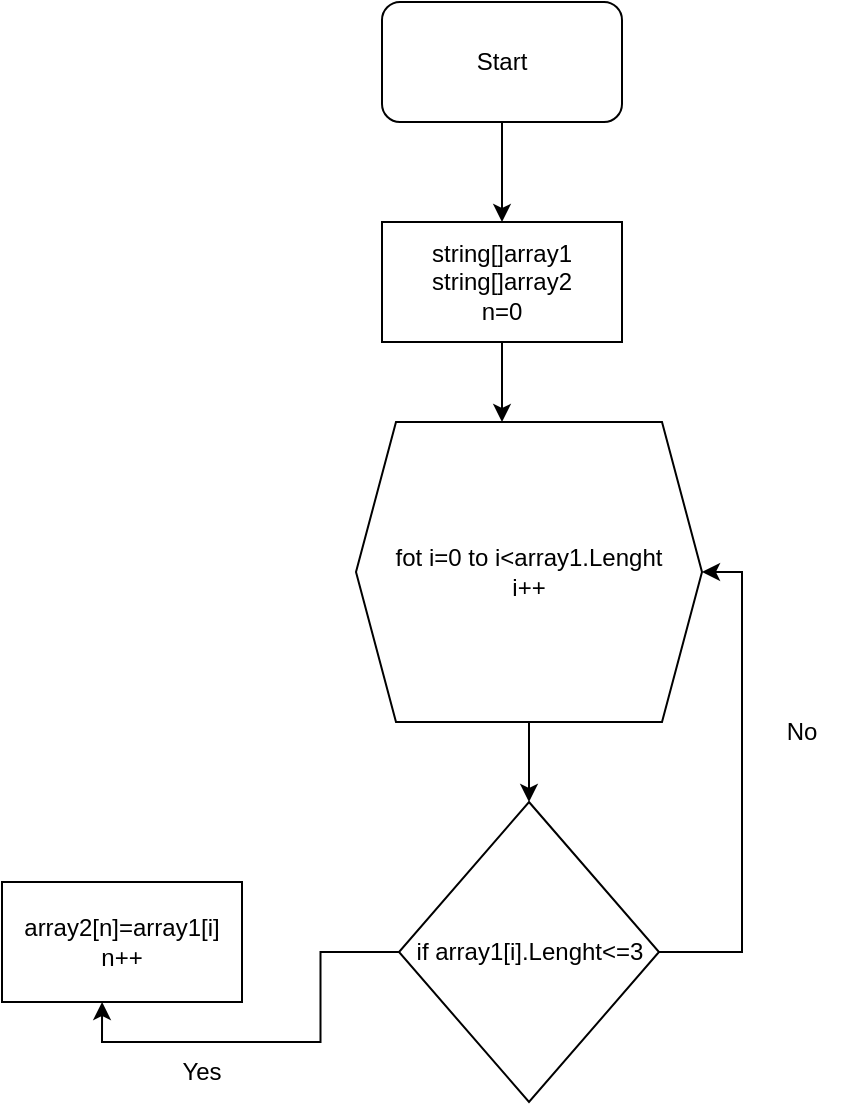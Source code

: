 <mxfile version="21.0.4" type="device"><diagram name="Страница 1" id="p3C4Tsi6wkNG9Cxx0son"><mxGraphModel dx="996" dy="581" grid="1" gridSize="10" guides="1" tooltips="1" connect="1" arrows="1" fold="1" page="1" pageScale="1" pageWidth="827" pageHeight="1169" math="0" shadow="0"><root><mxCell id="0"/><mxCell id="1" parent="0"/><mxCell id="tF3hQ6gPz6gJNMArfDES-3" value="" style="edgeStyle=orthogonalEdgeStyle;rounded=0;orthogonalLoop=1;jettySize=auto;html=1;" edge="1" parent="1" source="tF3hQ6gPz6gJNMArfDES-1" target="tF3hQ6gPz6gJNMArfDES-2"><mxGeometry relative="1" as="geometry"/></mxCell><mxCell id="tF3hQ6gPz6gJNMArfDES-1" value="Start" style="rounded=1;whiteSpace=wrap;html=1;" vertex="1" parent="1"><mxGeometry x="300" y="40" width="120" height="60" as="geometry"/></mxCell><mxCell id="tF3hQ6gPz6gJNMArfDES-5" value="" style="edgeStyle=orthogonalEdgeStyle;rounded=0;orthogonalLoop=1;jettySize=auto;html=1;" edge="1" parent="1" source="tF3hQ6gPz6gJNMArfDES-2"><mxGeometry relative="1" as="geometry"><mxPoint x="360" y="250" as="targetPoint"/></mxGeometry></mxCell><mxCell id="tF3hQ6gPz6gJNMArfDES-2" value="&lt;font&gt;string[]array1&lt;/font&gt;&lt;br&gt;&lt;font&gt;&lt;font&gt;string[]array2&lt;/font&gt;&lt;br&gt;&lt;/font&gt;&lt;font&gt;n=0&lt;/font&gt;" style="rounded=0;whiteSpace=wrap;html=1;" vertex="1" parent="1"><mxGeometry x="300" y="150" width="120" height="60" as="geometry"/></mxCell><mxCell id="tF3hQ6gPz6gJNMArfDES-8" value="" style="edgeStyle=orthogonalEdgeStyle;rounded=0;orthogonalLoop=1;jettySize=auto;html=1;" edge="1" parent="1" source="tF3hQ6gPz6gJNMArfDES-6" target="tF3hQ6gPz6gJNMArfDES-7"><mxGeometry relative="1" as="geometry"/></mxCell><mxCell id="tF3hQ6gPz6gJNMArfDES-6" value="&lt;font&gt;fot i=0 to i&amp;lt;array1.Lenght&lt;/font&gt;&lt;br&gt;&lt;font&gt;i++&lt;/font&gt;" style="shape=hexagon;perimeter=hexagonPerimeter2;whiteSpace=wrap;html=1;fixedSize=1;" vertex="1" parent="1"><mxGeometry x="287" y="250" width="173" height="150" as="geometry"/></mxCell><mxCell id="tF3hQ6gPz6gJNMArfDES-10" style="edgeStyle=orthogonalEdgeStyle;rounded=0;orthogonalLoop=1;jettySize=auto;html=1;entryX=0.417;entryY=1;entryDx=0;entryDy=0;entryPerimeter=0;" edge="1" parent="1" source="tF3hQ6gPz6gJNMArfDES-7" target="tF3hQ6gPz6gJNMArfDES-9"><mxGeometry relative="1" as="geometry"/></mxCell><mxCell id="tF3hQ6gPz6gJNMArfDES-12" style="edgeStyle=orthogonalEdgeStyle;rounded=0;orthogonalLoop=1;jettySize=auto;html=1;entryX=1;entryY=0.5;entryDx=0;entryDy=0;" edge="1" parent="1" source="tF3hQ6gPz6gJNMArfDES-7" target="tF3hQ6gPz6gJNMArfDES-6"><mxGeometry relative="1" as="geometry"><Array as="points"><mxPoint x="480" y="515"/><mxPoint x="480" y="325"/></Array></mxGeometry></mxCell><mxCell id="tF3hQ6gPz6gJNMArfDES-7" value="if array1[i].Lenght&amp;lt;=3" style="rhombus;whiteSpace=wrap;html=1;" vertex="1" parent="1"><mxGeometry x="308.5" y="440" width="130" height="150" as="geometry"/></mxCell><mxCell id="tF3hQ6gPz6gJNMArfDES-9" value="array2[n]=array1[i]&lt;br&gt;&lt;font&gt;n++&lt;/font&gt;" style="rounded=0;whiteSpace=wrap;html=1;" vertex="1" parent="1"><mxGeometry x="110" y="480" width="120" height="60" as="geometry"/></mxCell><mxCell id="tF3hQ6gPz6gJNMArfDES-11" value="Yes" style="text;html=1;strokeColor=none;fillColor=none;align=center;verticalAlign=middle;whiteSpace=wrap;rounded=0;" vertex="1" parent="1"><mxGeometry x="180" y="560" width="60" height="30" as="geometry"/></mxCell><mxCell id="tF3hQ6gPz6gJNMArfDES-13" value="No" style="text;html=1;strokeColor=none;fillColor=none;align=center;verticalAlign=middle;whiteSpace=wrap;rounded=0;" vertex="1" parent="1"><mxGeometry x="480" y="390" width="60" height="30" as="geometry"/></mxCell></root></mxGraphModel></diagram></mxfile>